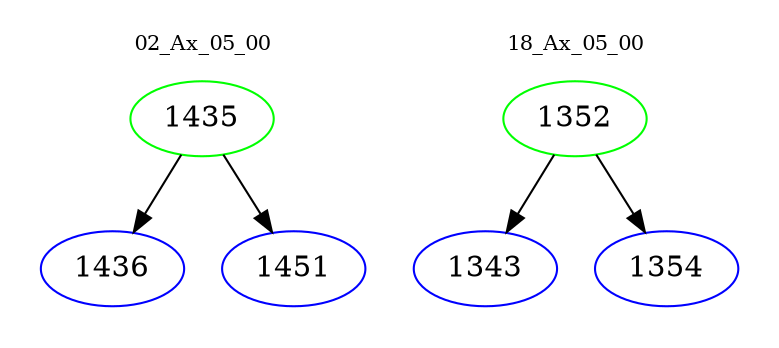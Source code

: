 digraph{
subgraph cluster_0 {
color = white
label = "02_Ax_05_00";
fontsize=10;
T0_1435 [label="1435", color="green"]
T0_1435 -> T0_1436 [color="black"]
T0_1436 [label="1436", color="blue"]
T0_1435 -> T0_1451 [color="black"]
T0_1451 [label="1451", color="blue"]
}
subgraph cluster_1 {
color = white
label = "18_Ax_05_00";
fontsize=10;
T1_1352 [label="1352", color="green"]
T1_1352 -> T1_1343 [color="black"]
T1_1343 [label="1343", color="blue"]
T1_1352 -> T1_1354 [color="black"]
T1_1354 [label="1354", color="blue"]
}
}
